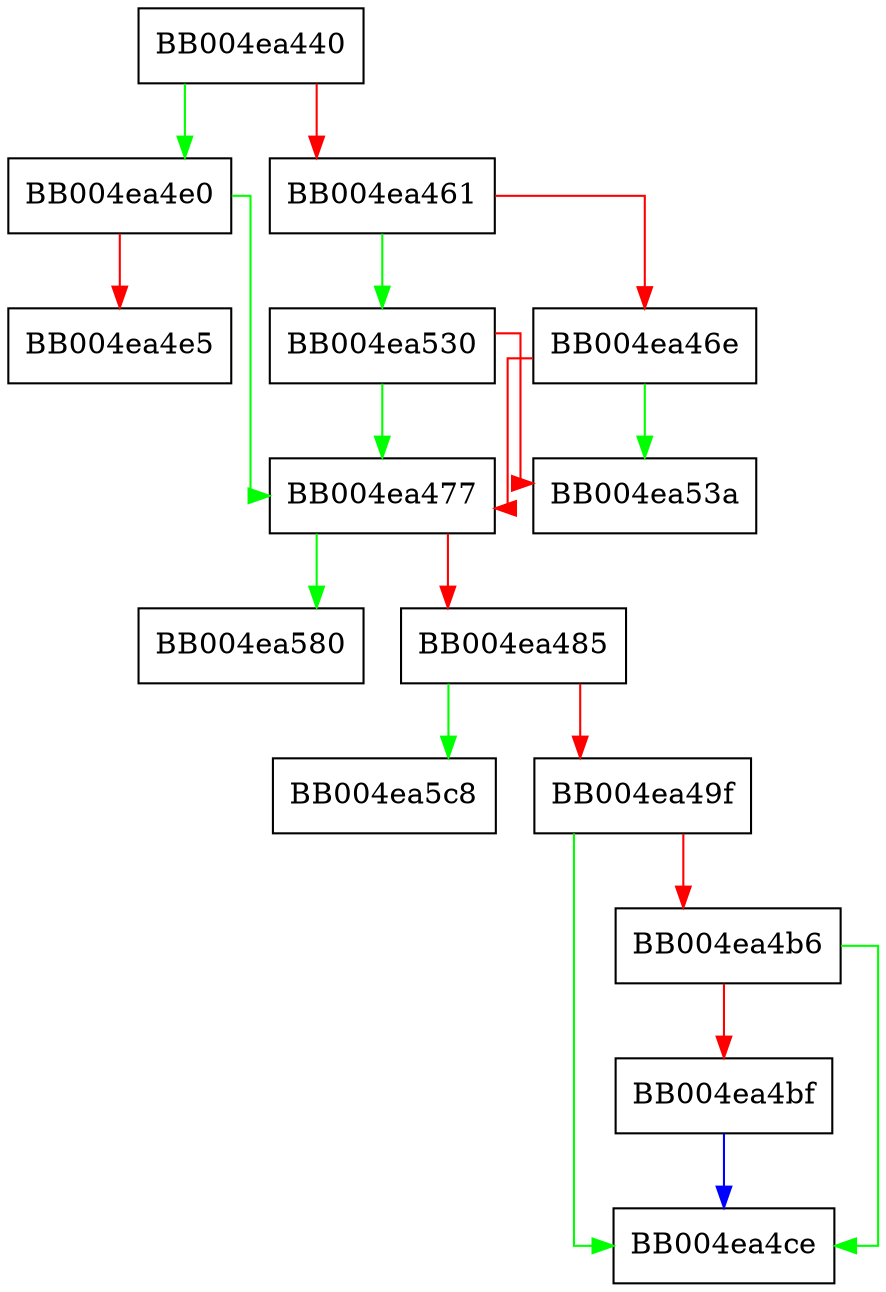 digraph tls_process_change_cipher_spec {
  node [shape="box"];
  graph [splines=ortho];
  BB004ea440 -> BB004ea4e0 [color="green"];
  BB004ea440 -> BB004ea461 [color="red"];
  BB004ea461 -> BB004ea530 [color="green"];
  BB004ea461 -> BB004ea46e [color="red"];
  BB004ea46e -> BB004ea53a [color="green"];
  BB004ea46e -> BB004ea477 [color="red"];
  BB004ea477 -> BB004ea580 [color="green"];
  BB004ea477 -> BB004ea485 [color="red"];
  BB004ea485 -> BB004ea5c8 [color="green"];
  BB004ea485 -> BB004ea49f [color="red"];
  BB004ea49f -> BB004ea4ce [color="green"];
  BB004ea49f -> BB004ea4b6 [color="red"];
  BB004ea4b6 -> BB004ea4ce [color="green"];
  BB004ea4b6 -> BB004ea4bf [color="red"];
  BB004ea4bf -> BB004ea4ce [color="blue"];
  BB004ea4e0 -> BB004ea477 [color="green"];
  BB004ea4e0 -> BB004ea4e5 [color="red"];
  BB004ea530 -> BB004ea477 [color="green"];
  BB004ea530 -> BB004ea53a [color="red"];
}